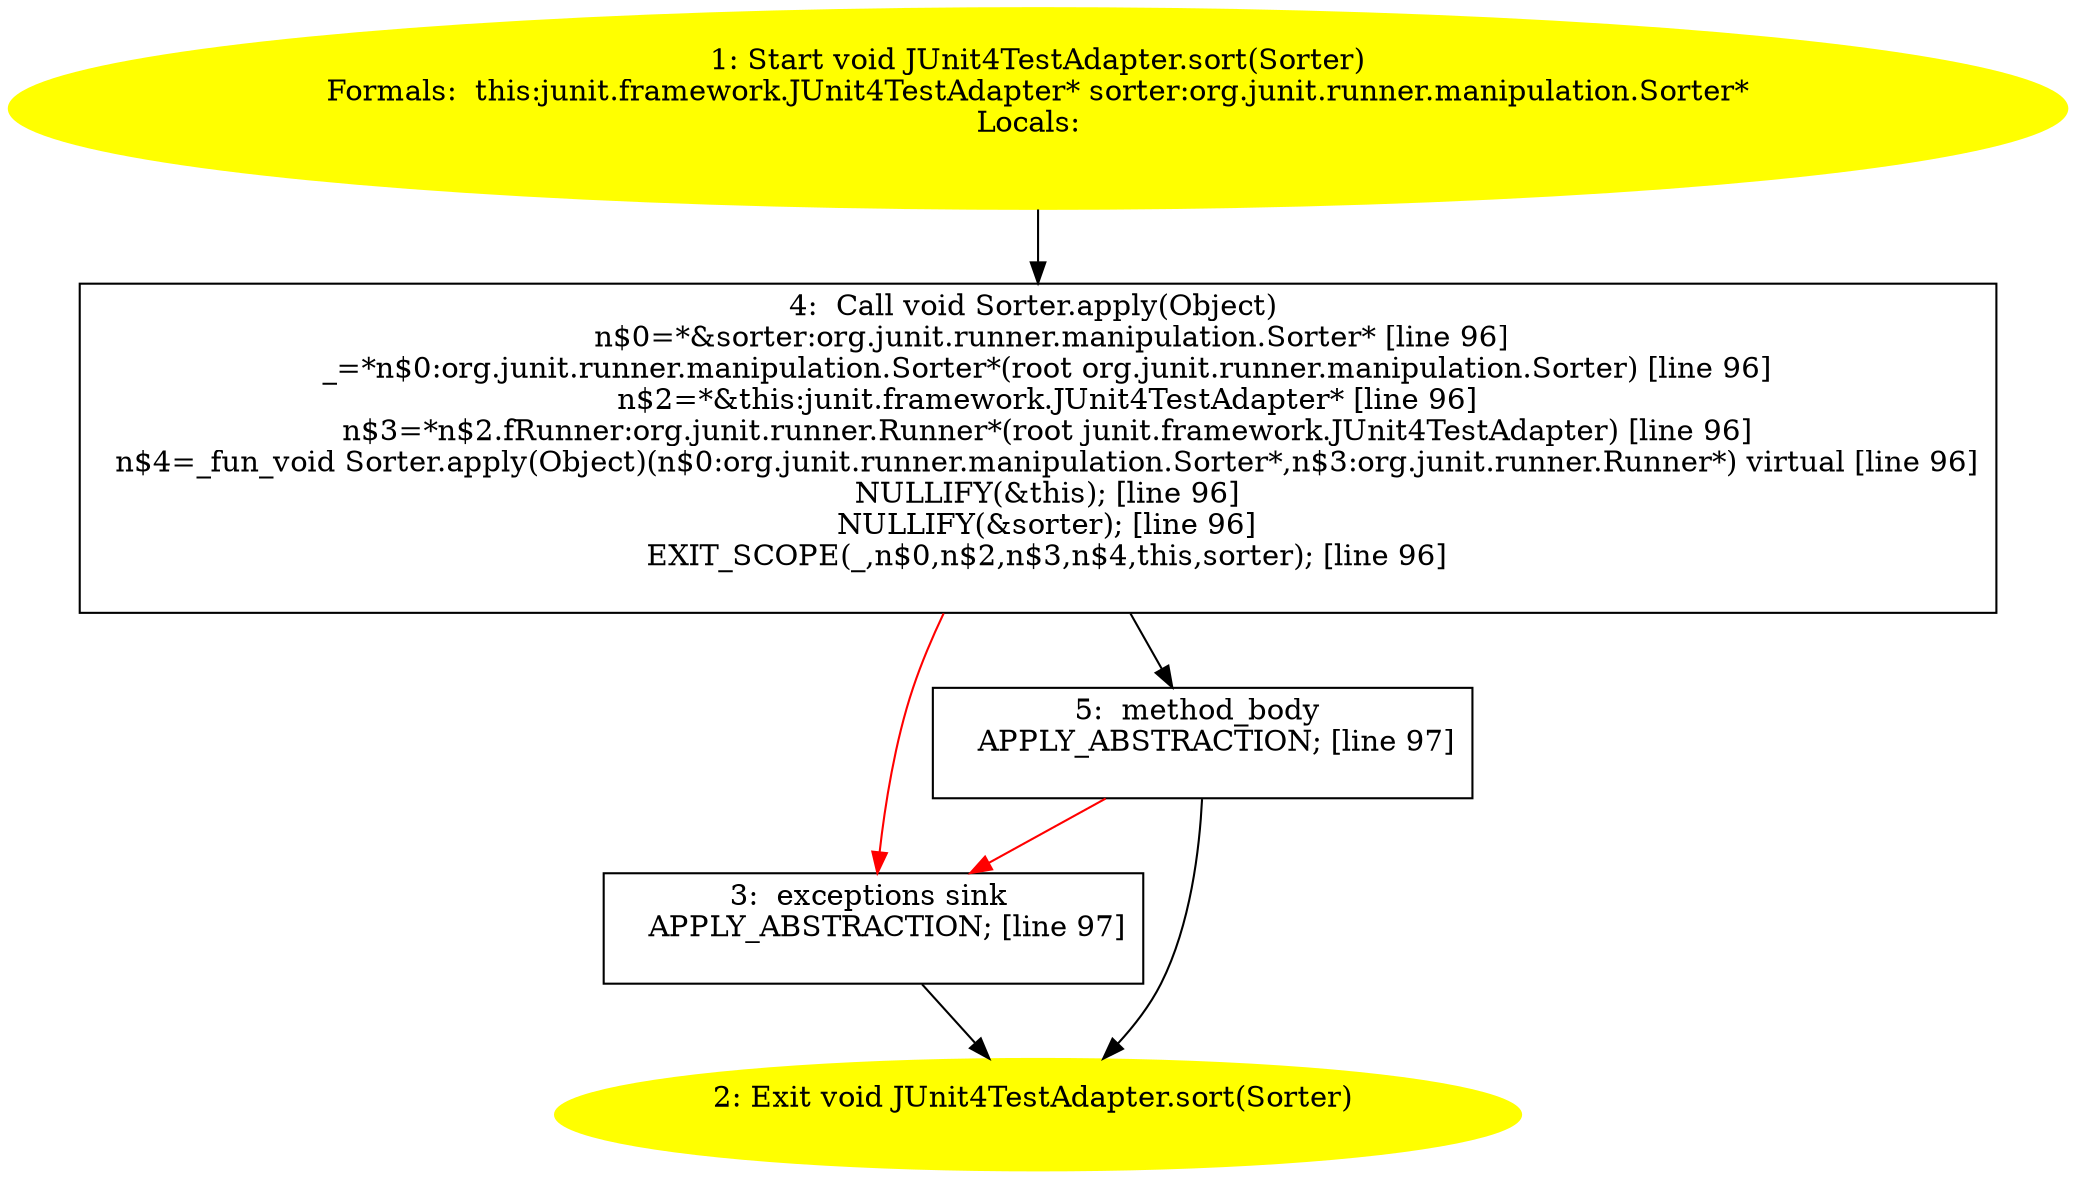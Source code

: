 /* @generated */
digraph cfg {
"junit.framework.JUnit4TestAdapter.sort(org.junit.runner.manipulation.Sorter):void.0f6b866ca995fccff72fd79f8def5ab9_1" [label="1: Start void JUnit4TestAdapter.sort(Sorter)\nFormals:  this:junit.framework.JUnit4TestAdapter* sorter:org.junit.runner.manipulation.Sorter*\nLocals:  \n  " color=yellow style=filled]
	

	 "junit.framework.JUnit4TestAdapter.sort(org.junit.runner.manipulation.Sorter):void.0f6b866ca995fccff72fd79f8def5ab9_1" -> "junit.framework.JUnit4TestAdapter.sort(org.junit.runner.manipulation.Sorter):void.0f6b866ca995fccff72fd79f8def5ab9_4" ;
"junit.framework.JUnit4TestAdapter.sort(org.junit.runner.manipulation.Sorter):void.0f6b866ca995fccff72fd79f8def5ab9_2" [label="2: Exit void JUnit4TestAdapter.sort(Sorter) \n  " color=yellow style=filled]
	

"junit.framework.JUnit4TestAdapter.sort(org.junit.runner.manipulation.Sorter):void.0f6b866ca995fccff72fd79f8def5ab9_3" [label="3:  exceptions sink \n   APPLY_ABSTRACTION; [line 97]\n " shape="box"]
	

	 "junit.framework.JUnit4TestAdapter.sort(org.junit.runner.manipulation.Sorter):void.0f6b866ca995fccff72fd79f8def5ab9_3" -> "junit.framework.JUnit4TestAdapter.sort(org.junit.runner.manipulation.Sorter):void.0f6b866ca995fccff72fd79f8def5ab9_2" ;
"junit.framework.JUnit4TestAdapter.sort(org.junit.runner.manipulation.Sorter):void.0f6b866ca995fccff72fd79f8def5ab9_4" [label="4:  Call void Sorter.apply(Object) \n   n$0=*&sorter:org.junit.runner.manipulation.Sorter* [line 96]\n  _=*n$0:org.junit.runner.manipulation.Sorter*(root org.junit.runner.manipulation.Sorter) [line 96]\n  n$2=*&this:junit.framework.JUnit4TestAdapter* [line 96]\n  n$3=*n$2.fRunner:org.junit.runner.Runner*(root junit.framework.JUnit4TestAdapter) [line 96]\n  n$4=_fun_void Sorter.apply(Object)(n$0:org.junit.runner.manipulation.Sorter*,n$3:org.junit.runner.Runner*) virtual [line 96]\n  NULLIFY(&this); [line 96]\n  NULLIFY(&sorter); [line 96]\n  EXIT_SCOPE(_,n$0,n$2,n$3,n$4,this,sorter); [line 96]\n " shape="box"]
	

	 "junit.framework.JUnit4TestAdapter.sort(org.junit.runner.manipulation.Sorter):void.0f6b866ca995fccff72fd79f8def5ab9_4" -> "junit.framework.JUnit4TestAdapter.sort(org.junit.runner.manipulation.Sorter):void.0f6b866ca995fccff72fd79f8def5ab9_5" ;
	 "junit.framework.JUnit4TestAdapter.sort(org.junit.runner.manipulation.Sorter):void.0f6b866ca995fccff72fd79f8def5ab9_4" -> "junit.framework.JUnit4TestAdapter.sort(org.junit.runner.manipulation.Sorter):void.0f6b866ca995fccff72fd79f8def5ab9_3" [color="red" ];
"junit.framework.JUnit4TestAdapter.sort(org.junit.runner.manipulation.Sorter):void.0f6b866ca995fccff72fd79f8def5ab9_5" [label="5:  method_body \n   APPLY_ABSTRACTION; [line 97]\n " shape="box"]
	

	 "junit.framework.JUnit4TestAdapter.sort(org.junit.runner.manipulation.Sorter):void.0f6b866ca995fccff72fd79f8def5ab9_5" -> "junit.framework.JUnit4TestAdapter.sort(org.junit.runner.manipulation.Sorter):void.0f6b866ca995fccff72fd79f8def5ab9_2" ;
	 "junit.framework.JUnit4TestAdapter.sort(org.junit.runner.manipulation.Sorter):void.0f6b866ca995fccff72fd79f8def5ab9_5" -> "junit.framework.JUnit4TestAdapter.sort(org.junit.runner.manipulation.Sorter):void.0f6b866ca995fccff72fd79f8def5ab9_3" [color="red" ];
}
